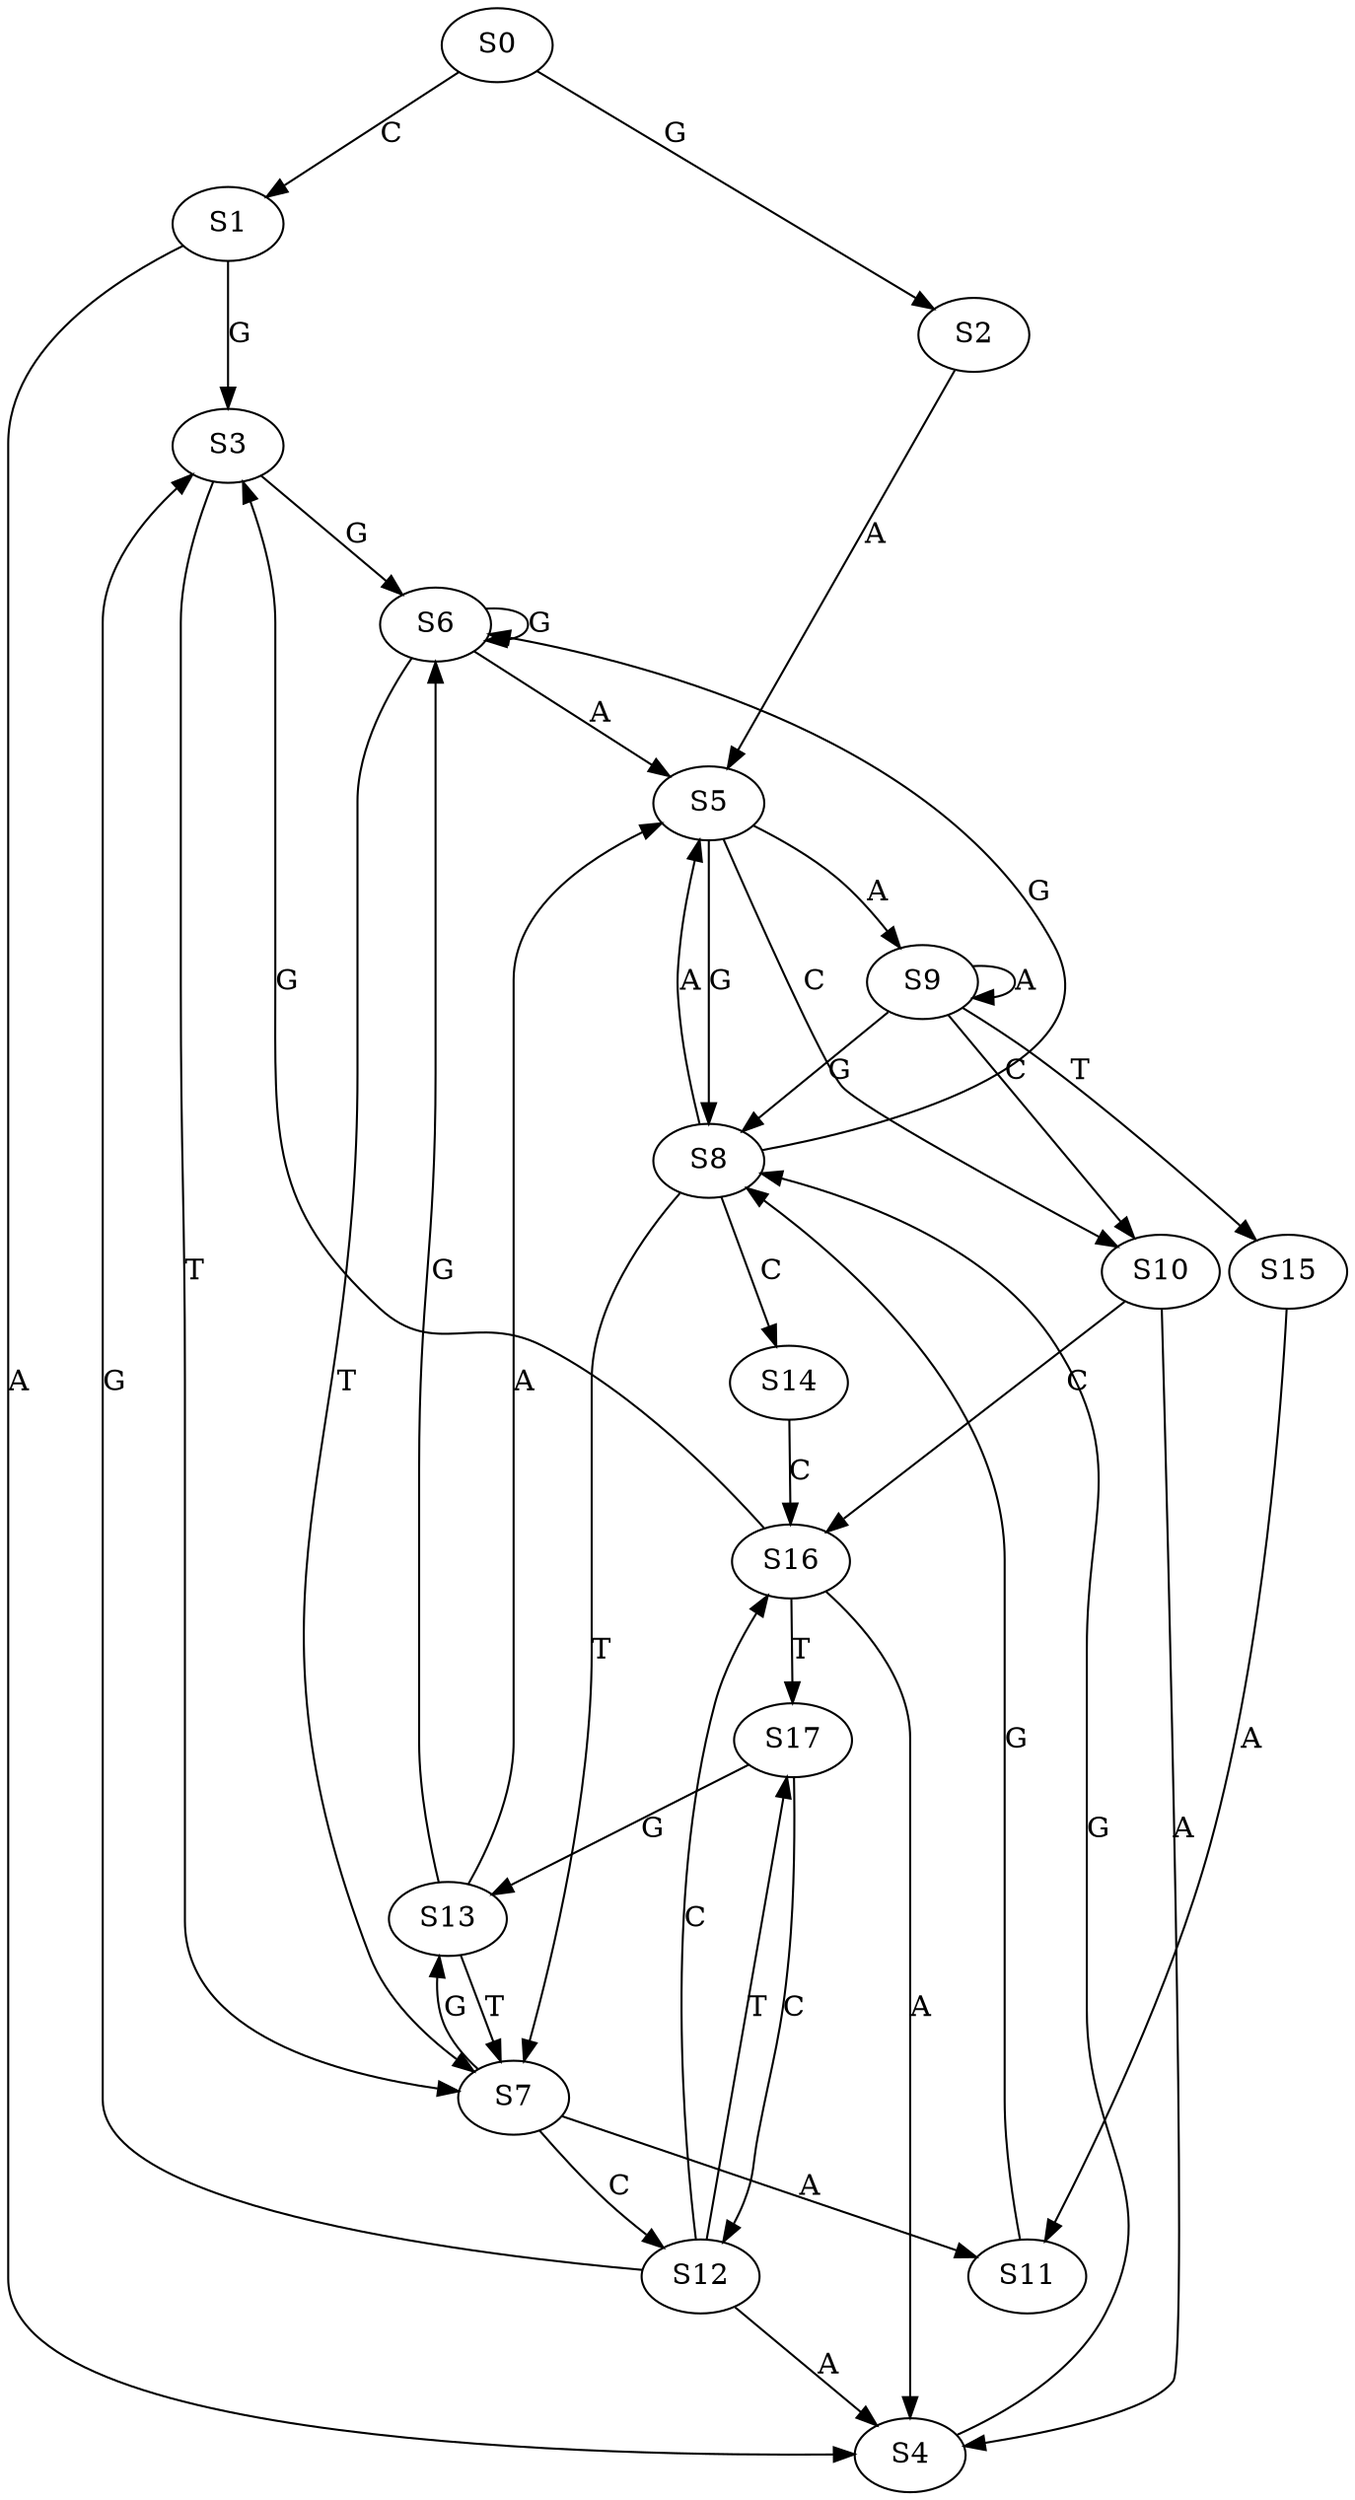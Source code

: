 strict digraph  {
	S0 -> S1 [ label = C ];
	S0 -> S2 [ label = G ];
	S1 -> S3 [ label = G ];
	S1 -> S4 [ label = A ];
	S2 -> S5 [ label = A ];
	S3 -> S6 [ label = G ];
	S3 -> S7 [ label = T ];
	S4 -> S8 [ label = G ];
	S5 -> S8 [ label = G ];
	S5 -> S9 [ label = A ];
	S5 -> S10 [ label = C ];
	S6 -> S5 [ label = A ];
	S6 -> S7 [ label = T ];
	S6 -> S6 [ label = G ];
	S7 -> S11 [ label = A ];
	S7 -> S12 [ label = C ];
	S7 -> S13 [ label = G ];
	S8 -> S7 [ label = T ];
	S8 -> S6 [ label = G ];
	S8 -> S5 [ label = A ];
	S8 -> S14 [ label = C ];
	S9 -> S15 [ label = T ];
	S9 -> S10 [ label = C ];
	S9 -> S8 [ label = G ];
	S9 -> S9 [ label = A ];
	S10 -> S4 [ label = A ];
	S10 -> S16 [ label = C ];
	S11 -> S8 [ label = G ];
	S12 -> S17 [ label = T ];
	S12 -> S4 [ label = A ];
	S12 -> S3 [ label = G ];
	S12 -> S16 [ label = C ];
	S13 -> S5 [ label = A ];
	S13 -> S7 [ label = T ];
	S13 -> S6 [ label = G ];
	S14 -> S16 [ label = C ];
	S15 -> S11 [ label = A ];
	S16 -> S4 [ label = A ];
	S16 -> S17 [ label = T ];
	S16 -> S3 [ label = G ];
	S17 -> S13 [ label = G ];
	S17 -> S12 [ label = C ];
}
